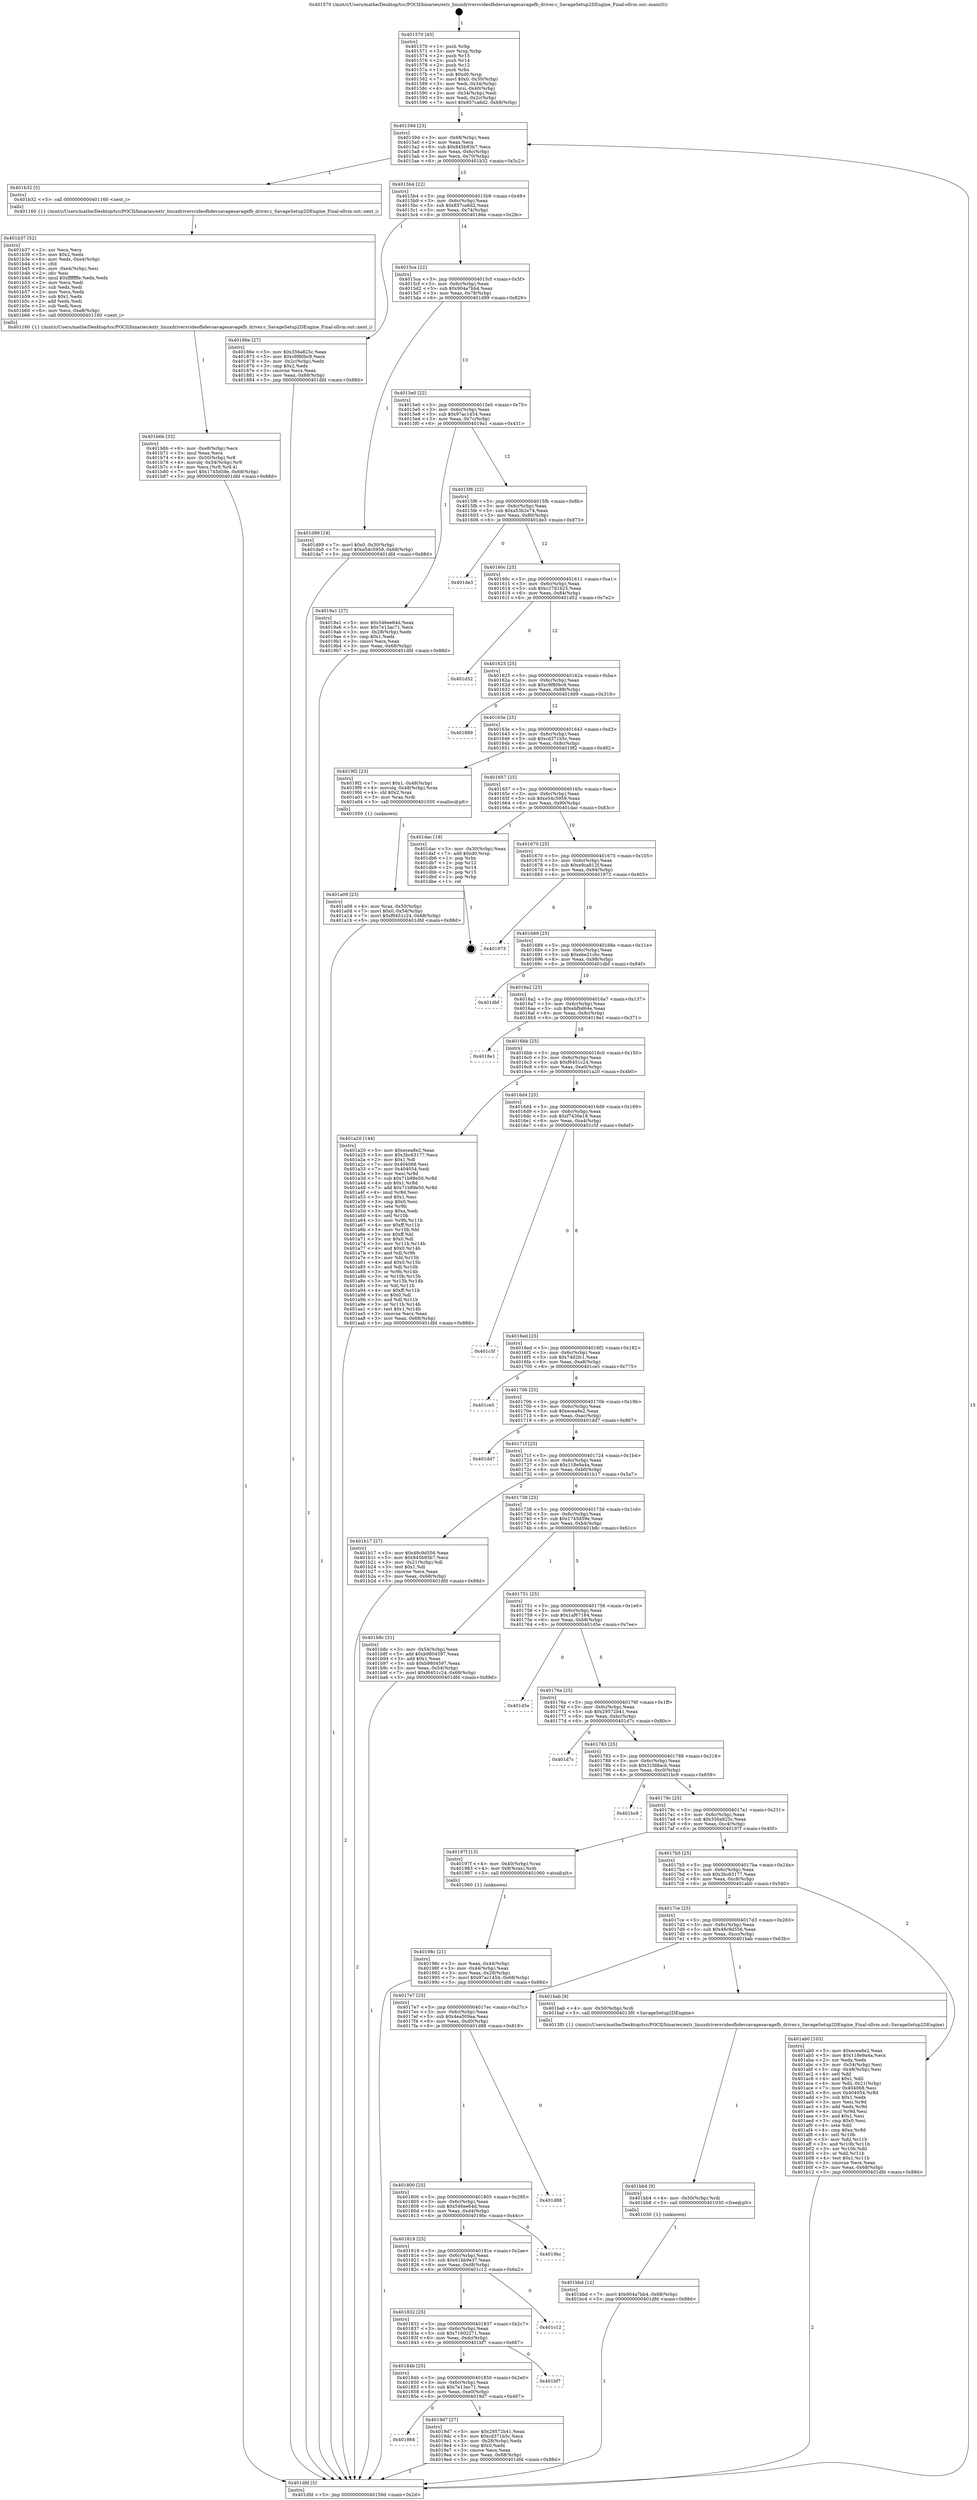digraph "0x401570" {
  label = "0x401570 (/mnt/c/Users/mathe/Desktop/tcc/POCII/binaries/extr_linuxdriversvideofbdevsavagesavagefb_driver.c_SavageSetup2DEngine_Final-ollvm.out::main(0))"
  labelloc = "t"
  node[shape=record]

  Entry [label="",width=0.3,height=0.3,shape=circle,fillcolor=black,style=filled]
  "0x40159d" [label="{
     0x40159d [23]\l
     | [instrs]\l
     &nbsp;&nbsp;0x40159d \<+3\>: mov -0x68(%rbp),%eax\l
     &nbsp;&nbsp;0x4015a0 \<+2\>: mov %eax,%ecx\l
     &nbsp;&nbsp;0x4015a2 \<+6\>: sub $0x845b93b7,%ecx\l
     &nbsp;&nbsp;0x4015a8 \<+3\>: mov %eax,-0x6c(%rbp)\l
     &nbsp;&nbsp;0x4015ab \<+3\>: mov %ecx,-0x70(%rbp)\l
     &nbsp;&nbsp;0x4015ae \<+6\>: je 0000000000401b32 \<main+0x5c2\>\l
  }"]
  "0x401b32" [label="{
     0x401b32 [5]\l
     | [instrs]\l
     &nbsp;&nbsp;0x401b32 \<+5\>: call 0000000000401160 \<next_i\>\l
     | [calls]\l
     &nbsp;&nbsp;0x401160 \{1\} (/mnt/c/Users/mathe/Desktop/tcc/POCII/binaries/extr_linuxdriversvideofbdevsavagesavagefb_driver.c_SavageSetup2DEngine_Final-ollvm.out::next_i)\l
  }"]
  "0x4015b4" [label="{
     0x4015b4 [22]\l
     | [instrs]\l
     &nbsp;&nbsp;0x4015b4 \<+5\>: jmp 00000000004015b9 \<main+0x49\>\l
     &nbsp;&nbsp;0x4015b9 \<+3\>: mov -0x6c(%rbp),%eax\l
     &nbsp;&nbsp;0x4015bc \<+5\>: sub $0x857ca6d2,%eax\l
     &nbsp;&nbsp;0x4015c1 \<+3\>: mov %eax,-0x74(%rbp)\l
     &nbsp;&nbsp;0x4015c4 \<+6\>: je 000000000040186e \<main+0x2fe\>\l
  }"]
  Exit [label="",width=0.3,height=0.3,shape=circle,fillcolor=black,style=filled,peripheries=2]
  "0x40186e" [label="{
     0x40186e [27]\l
     | [instrs]\l
     &nbsp;&nbsp;0x40186e \<+5\>: mov $0x356a825c,%eax\l
     &nbsp;&nbsp;0x401873 \<+5\>: mov $0xc9f80bc9,%ecx\l
     &nbsp;&nbsp;0x401878 \<+3\>: mov -0x2c(%rbp),%edx\l
     &nbsp;&nbsp;0x40187b \<+3\>: cmp $0x2,%edx\l
     &nbsp;&nbsp;0x40187e \<+3\>: cmovne %ecx,%eax\l
     &nbsp;&nbsp;0x401881 \<+3\>: mov %eax,-0x68(%rbp)\l
     &nbsp;&nbsp;0x401884 \<+5\>: jmp 0000000000401dfd \<main+0x88d\>\l
  }"]
  "0x4015ca" [label="{
     0x4015ca [22]\l
     | [instrs]\l
     &nbsp;&nbsp;0x4015ca \<+5\>: jmp 00000000004015cf \<main+0x5f\>\l
     &nbsp;&nbsp;0x4015cf \<+3\>: mov -0x6c(%rbp),%eax\l
     &nbsp;&nbsp;0x4015d2 \<+5\>: sub $0x904a7bb4,%eax\l
     &nbsp;&nbsp;0x4015d7 \<+3\>: mov %eax,-0x78(%rbp)\l
     &nbsp;&nbsp;0x4015da \<+6\>: je 0000000000401d99 \<main+0x829\>\l
  }"]
  "0x401dfd" [label="{
     0x401dfd [5]\l
     | [instrs]\l
     &nbsp;&nbsp;0x401dfd \<+5\>: jmp 000000000040159d \<main+0x2d\>\l
  }"]
  "0x401570" [label="{
     0x401570 [45]\l
     | [instrs]\l
     &nbsp;&nbsp;0x401570 \<+1\>: push %rbp\l
     &nbsp;&nbsp;0x401571 \<+3\>: mov %rsp,%rbp\l
     &nbsp;&nbsp;0x401574 \<+2\>: push %r15\l
     &nbsp;&nbsp;0x401576 \<+2\>: push %r14\l
     &nbsp;&nbsp;0x401578 \<+2\>: push %r12\l
     &nbsp;&nbsp;0x40157a \<+1\>: push %rbx\l
     &nbsp;&nbsp;0x40157b \<+7\>: sub $0xd0,%rsp\l
     &nbsp;&nbsp;0x401582 \<+7\>: movl $0x0,-0x30(%rbp)\l
     &nbsp;&nbsp;0x401589 \<+3\>: mov %edi,-0x34(%rbp)\l
     &nbsp;&nbsp;0x40158c \<+4\>: mov %rsi,-0x40(%rbp)\l
     &nbsp;&nbsp;0x401590 \<+3\>: mov -0x34(%rbp),%edi\l
     &nbsp;&nbsp;0x401593 \<+3\>: mov %edi,-0x2c(%rbp)\l
     &nbsp;&nbsp;0x401596 \<+7\>: movl $0x857ca6d2,-0x68(%rbp)\l
  }"]
  "0x401bbd" [label="{
     0x401bbd [12]\l
     | [instrs]\l
     &nbsp;&nbsp;0x401bbd \<+7\>: movl $0x904a7bb4,-0x68(%rbp)\l
     &nbsp;&nbsp;0x401bc4 \<+5\>: jmp 0000000000401dfd \<main+0x88d\>\l
  }"]
  "0x401d99" [label="{
     0x401d99 [19]\l
     | [instrs]\l
     &nbsp;&nbsp;0x401d99 \<+7\>: movl $0x0,-0x30(%rbp)\l
     &nbsp;&nbsp;0x401da0 \<+7\>: movl $0xe54c5959,-0x68(%rbp)\l
     &nbsp;&nbsp;0x401da7 \<+5\>: jmp 0000000000401dfd \<main+0x88d\>\l
  }"]
  "0x4015e0" [label="{
     0x4015e0 [22]\l
     | [instrs]\l
     &nbsp;&nbsp;0x4015e0 \<+5\>: jmp 00000000004015e5 \<main+0x75\>\l
     &nbsp;&nbsp;0x4015e5 \<+3\>: mov -0x6c(%rbp),%eax\l
     &nbsp;&nbsp;0x4015e8 \<+5\>: sub $0x97ac1454,%eax\l
     &nbsp;&nbsp;0x4015ed \<+3\>: mov %eax,-0x7c(%rbp)\l
     &nbsp;&nbsp;0x4015f0 \<+6\>: je 00000000004019a1 \<main+0x431\>\l
  }"]
  "0x401bb4" [label="{
     0x401bb4 [9]\l
     | [instrs]\l
     &nbsp;&nbsp;0x401bb4 \<+4\>: mov -0x50(%rbp),%rdi\l
     &nbsp;&nbsp;0x401bb8 \<+5\>: call 0000000000401030 \<free@plt\>\l
     | [calls]\l
     &nbsp;&nbsp;0x401030 \{1\} (unknown)\l
  }"]
  "0x4019a1" [label="{
     0x4019a1 [27]\l
     | [instrs]\l
     &nbsp;&nbsp;0x4019a1 \<+5\>: mov $0x546ee64d,%eax\l
     &nbsp;&nbsp;0x4019a6 \<+5\>: mov $0x7e13ac71,%ecx\l
     &nbsp;&nbsp;0x4019ab \<+3\>: mov -0x28(%rbp),%edx\l
     &nbsp;&nbsp;0x4019ae \<+3\>: cmp $0x1,%edx\l
     &nbsp;&nbsp;0x4019b1 \<+3\>: cmovl %ecx,%eax\l
     &nbsp;&nbsp;0x4019b4 \<+3\>: mov %eax,-0x68(%rbp)\l
     &nbsp;&nbsp;0x4019b7 \<+5\>: jmp 0000000000401dfd \<main+0x88d\>\l
  }"]
  "0x4015f6" [label="{
     0x4015f6 [22]\l
     | [instrs]\l
     &nbsp;&nbsp;0x4015f6 \<+5\>: jmp 00000000004015fb \<main+0x8b\>\l
     &nbsp;&nbsp;0x4015fb \<+3\>: mov -0x6c(%rbp),%eax\l
     &nbsp;&nbsp;0x4015fe \<+5\>: sub $0xa53b2e74,%eax\l
     &nbsp;&nbsp;0x401603 \<+3\>: mov %eax,-0x80(%rbp)\l
     &nbsp;&nbsp;0x401606 \<+6\>: je 0000000000401de3 \<main+0x873\>\l
  }"]
  "0x401b6b" [label="{
     0x401b6b [33]\l
     | [instrs]\l
     &nbsp;&nbsp;0x401b6b \<+6\>: mov -0xe8(%rbp),%ecx\l
     &nbsp;&nbsp;0x401b71 \<+3\>: imul %eax,%ecx\l
     &nbsp;&nbsp;0x401b74 \<+4\>: mov -0x50(%rbp),%r8\l
     &nbsp;&nbsp;0x401b78 \<+4\>: movslq -0x54(%rbp),%r9\l
     &nbsp;&nbsp;0x401b7c \<+4\>: mov %ecx,(%r8,%r9,4)\l
     &nbsp;&nbsp;0x401b80 \<+7\>: movl $0x1745d59e,-0x68(%rbp)\l
     &nbsp;&nbsp;0x401b87 \<+5\>: jmp 0000000000401dfd \<main+0x88d\>\l
  }"]
  "0x401de3" [label="{
     0x401de3\l
  }", style=dashed]
  "0x40160c" [label="{
     0x40160c [25]\l
     | [instrs]\l
     &nbsp;&nbsp;0x40160c \<+5\>: jmp 0000000000401611 \<main+0xa1\>\l
     &nbsp;&nbsp;0x401611 \<+3\>: mov -0x6c(%rbp),%eax\l
     &nbsp;&nbsp;0x401614 \<+5\>: sub $0xc27d1b25,%eax\l
     &nbsp;&nbsp;0x401619 \<+6\>: mov %eax,-0x84(%rbp)\l
     &nbsp;&nbsp;0x40161f \<+6\>: je 0000000000401d52 \<main+0x7e2\>\l
  }"]
  "0x401b37" [label="{
     0x401b37 [52]\l
     | [instrs]\l
     &nbsp;&nbsp;0x401b37 \<+2\>: xor %ecx,%ecx\l
     &nbsp;&nbsp;0x401b39 \<+5\>: mov $0x2,%edx\l
     &nbsp;&nbsp;0x401b3e \<+6\>: mov %edx,-0xe4(%rbp)\l
     &nbsp;&nbsp;0x401b44 \<+1\>: cltd\l
     &nbsp;&nbsp;0x401b45 \<+6\>: mov -0xe4(%rbp),%esi\l
     &nbsp;&nbsp;0x401b4b \<+2\>: idiv %esi\l
     &nbsp;&nbsp;0x401b4d \<+6\>: imul $0xfffffffe,%edx,%edx\l
     &nbsp;&nbsp;0x401b53 \<+2\>: mov %ecx,%edi\l
     &nbsp;&nbsp;0x401b55 \<+2\>: sub %edx,%edi\l
     &nbsp;&nbsp;0x401b57 \<+2\>: mov %ecx,%edx\l
     &nbsp;&nbsp;0x401b59 \<+3\>: sub $0x1,%edx\l
     &nbsp;&nbsp;0x401b5c \<+2\>: add %edx,%edi\l
     &nbsp;&nbsp;0x401b5e \<+2\>: sub %edi,%ecx\l
     &nbsp;&nbsp;0x401b60 \<+6\>: mov %ecx,-0xe8(%rbp)\l
     &nbsp;&nbsp;0x401b66 \<+5\>: call 0000000000401160 \<next_i\>\l
     | [calls]\l
     &nbsp;&nbsp;0x401160 \{1\} (/mnt/c/Users/mathe/Desktop/tcc/POCII/binaries/extr_linuxdriversvideofbdevsavagesavagefb_driver.c_SavageSetup2DEngine_Final-ollvm.out::next_i)\l
  }"]
  "0x401d52" [label="{
     0x401d52\l
  }", style=dashed]
  "0x401625" [label="{
     0x401625 [25]\l
     | [instrs]\l
     &nbsp;&nbsp;0x401625 \<+5\>: jmp 000000000040162a \<main+0xba\>\l
     &nbsp;&nbsp;0x40162a \<+3\>: mov -0x6c(%rbp),%eax\l
     &nbsp;&nbsp;0x40162d \<+5\>: sub $0xc9f80bc9,%eax\l
     &nbsp;&nbsp;0x401632 \<+6\>: mov %eax,-0x88(%rbp)\l
     &nbsp;&nbsp;0x401638 \<+6\>: je 0000000000401889 \<main+0x319\>\l
  }"]
  "0x401a09" [label="{
     0x401a09 [23]\l
     | [instrs]\l
     &nbsp;&nbsp;0x401a09 \<+4\>: mov %rax,-0x50(%rbp)\l
     &nbsp;&nbsp;0x401a0d \<+7\>: movl $0x0,-0x54(%rbp)\l
     &nbsp;&nbsp;0x401a14 \<+7\>: movl $0xf6451c24,-0x68(%rbp)\l
     &nbsp;&nbsp;0x401a1b \<+5\>: jmp 0000000000401dfd \<main+0x88d\>\l
  }"]
  "0x401889" [label="{
     0x401889\l
  }", style=dashed]
  "0x40163e" [label="{
     0x40163e [25]\l
     | [instrs]\l
     &nbsp;&nbsp;0x40163e \<+5\>: jmp 0000000000401643 \<main+0xd3\>\l
     &nbsp;&nbsp;0x401643 \<+3\>: mov -0x6c(%rbp),%eax\l
     &nbsp;&nbsp;0x401646 \<+5\>: sub $0xcd371b5c,%eax\l
     &nbsp;&nbsp;0x40164b \<+6\>: mov %eax,-0x8c(%rbp)\l
     &nbsp;&nbsp;0x401651 \<+6\>: je 00000000004019f2 \<main+0x482\>\l
  }"]
  "0x401864" [label="{
     0x401864\l
  }", style=dashed]
  "0x4019f2" [label="{
     0x4019f2 [23]\l
     | [instrs]\l
     &nbsp;&nbsp;0x4019f2 \<+7\>: movl $0x1,-0x48(%rbp)\l
     &nbsp;&nbsp;0x4019f9 \<+4\>: movslq -0x48(%rbp),%rax\l
     &nbsp;&nbsp;0x4019fd \<+4\>: shl $0x2,%rax\l
     &nbsp;&nbsp;0x401a01 \<+3\>: mov %rax,%rdi\l
     &nbsp;&nbsp;0x401a04 \<+5\>: call 0000000000401050 \<malloc@plt\>\l
     | [calls]\l
     &nbsp;&nbsp;0x401050 \{1\} (unknown)\l
  }"]
  "0x401657" [label="{
     0x401657 [25]\l
     | [instrs]\l
     &nbsp;&nbsp;0x401657 \<+5\>: jmp 000000000040165c \<main+0xec\>\l
     &nbsp;&nbsp;0x40165c \<+3\>: mov -0x6c(%rbp),%eax\l
     &nbsp;&nbsp;0x40165f \<+5\>: sub $0xe54c5959,%eax\l
     &nbsp;&nbsp;0x401664 \<+6\>: mov %eax,-0x90(%rbp)\l
     &nbsp;&nbsp;0x40166a \<+6\>: je 0000000000401dac \<main+0x83c\>\l
  }"]
  "0x4019d7" [label="{
     0x4019d7 [27]\l
     | [instrs]\l
     &nbsp;&nbsp;0x4019d7 \<+5\>: mov $0x29572b41,%eax\l
     &nbsp;&nbsp;0x4019dc \<+5\>: mov $0xcd371b5c,%ecx\l
     &nbsp;&nbsp;0x4019e1 \<+3\>: mov -0x28(%rbp),%edx\l
     &nbsp;&nbsp;0x4019e4 \<+3\>: cmp $0x0,%edx\l
     &nbsp;&nbsp;0x4019e7 \<+3\>: cmove %ecx,%eax\l
     &nbsp;&nbsp;0x4019ea \<+3\>: mov %eax,-0x68(%rbp)\l
     &nbsp;&nbsp;0x4019ed \<+5\>: jmp 0000000000401dfd \<main+0x88d\>\l
  }"]
  "0x401dac" [label="{
     0x401dac [19]\l
     | [instrs]\l
     &nbsp;&nbsp;0x401dac \<+3\>: mov -0x30(%rbp),%eax\l
     &nbsp;&nbsp;0x401daf \<+7\>: add $0xd0,%rsp\l
     &nbsp;&nbsp;0x401db6 \<+1\>: pop %rbx\l
     &nbsp;&nbsp;0x401db7 \<+2\>: pop %r12\l
     &nbsp;&nbsp;0x401db9 \<+2\>: pop %r14\l
     &nbsp;&nbsp;0x401dbb \<+2\>: pop %r15\l
     &nbsp;&nbsp;0x401dbd \<+1\>: pop %rbp\l
     &nbsp;&nbsp;0x401dbe \<+1\>: ret\l
  }"]
  "0x401670" [label="{
     0x401670 [25]\l
     | [instrs]\l
     &nbsp;&nbsp;0x401670 \<+5\>: jmp 0000000000401675 \<main+0x105\>\l
     &nbsp;&nbsp;0x401675 \<+3\>: mov -0x6c(%rbp),%eax\l
     &nbsp;&nbsp;0x401678 \<+5\>: sub $0xe9ca812f,%eax\l
     &nbsp;&nbsp;0x40167d \<+6\>: mov %eax,-0x94(%rbp)\l
     &nbsp;&nbsp;0x401683 \<+6\>: je 0000000000401973 \<main+0x403\>\l
  }"]
  "0x40184b" [label="{
     0x40184b [25]\l
     | [instrs]\l
     &nbsp;&nbsp;0x40184b \<+5\>: jmp 0000000000401850 \<main+0x2e0\>\l
     &nbsp;&nbsp;0x401850 \<+3\>: mov -0x6c(%rbp),%eax\l
     &nbsp;&nbsp;0x401853 \<+5\>: sub $0x7e13ac71,%eax\l
     &nbsp;&nbsp;0x401858 \<+6\>: mov %eax,-0xe0(%rbp)\l
     &nbsp;&nbsp;0x40185e \<+6\>: je 00000000004019d7 \<main+0x467\>\l
  }"]
  "0x401973" [label="{
     0x401973\l
  }", style=dashed]
  "0x401689" [label="{
     0x401689 [25]\l
     | [instrs]\l
     &nbsp;&nbsp;0x401689 \<+5\>: jmp 000000000040168e \<main+0x11e\>\l
     &nbsp;&nbsp;0x40168e \<+3\>: mov -0x6c(%rbp),%eax\l
     &nbsp;&nbsp;0x401691 \<+5\>: sub $0xebe21cbc,%eax\l
     &nbsp;&nbsp;0x401696 \<+6\>: mov %eax,-0x98(%rbp)\l
     &nbsp;&nbsp;0x40169c \<+6\>: je 0000000000401dbf \<main+0x84f\>\l
  }"]
  "0x401bf7" [label="{
     0x401bf7\l
  }", style=dashed]
  "0x401dbf" [label="{
     0x401dbf\l
  }", style=dashed]
  "0x4016a2" [label="{
     0x4016a2 [25]\l
     | [instrs]\l
     &nbsp;&nbsp;0x4016a2 \<+5\>: jmp 00000000004016a7 \<main+0x137\>\l
     &nbsp;&nbsp;0x4016a7 \<+3\>: mov -0x6c(%rbp),%eax\l
     &nbsp;&nbsp;0x4016aa \<+5\>: sub $0xebfbd64e,%eax\l
     &nbsp;&nbsp;0x4016af \<+6\>: mov %eax,-0x9c(%rbp)\l
     &nbsp;&nbsp;0x4016b5 \<+6\>: je 00000000004018e1 \<main+0x371\>\l
  }"]
  "0x401832" [label="{
     0x401832 [25]\l
     | [instrs]\l
     &nbsp;&nbsp;0x401832 \<+5\>: jmp 0000000000401837 \<main+0x2c7\>\l
     &nbsp;&nbsp;0x401837 \<+3\>: mov -0x6c(%rbp),%eax\l
     &nbsp;&nbsp;0x40183a \<+5\>: sub $0x71602271,%eax\l
     &nbsp;&nbsp;0x40183f \<+6\>: mov %eax,-0xdc(%rbp)\l
     &nbsp;&nbsp;0x401845 \<+6\>: je 0000000000401bf7 \<main+0x687\>\l
  }"]
  "0x4018e1" [label="{
     0x4018e1\l
  }", style=dashed]
  "0x4016bb" [label="{
     0x4016bb [25]\l
     | [instrs]\l
     &nbsp;&nbsp;0x4016bb \<+5\>: jmp 00000000004016c0 \<main+0x150\>\l
     &nbsp;&nbsp;0x4016c0 \<+3\>: mov -0x6c(%rbp),%eax\l
     &nbsp;&nbsp;0x4016c3 \<+5\>: sub $0xf6451c24,%eax\l
     &nbsp;&nbsp;0x4016c8 \<+6\>: mov %eax,-0xa0(%rbp)\l
     &nbsp;&nbsp;0x4016ce \<+6\>: je 0000000000401a20 \<main+0x4b0\>\l
  }"]
  "0x401c12" [label="{
     0x401c12\l
  }", style=dashed]
  "0x401a20" [label="{
     0x401a20 [144]\l
     | [instrs]\l
     &nbsp;&nbsp;0x401a20 \<+5\>: mov $0xecea8e2,%eax\l
     &nbsp;&nbsp;0x401a25 \<+5\>: mov $0x3bc63177,%ecx\l
     &nbsp;&nbsp;0x401a2a \<+2\>: mov $0x1,%dl\l
     &nbsp;&nbsp;0x401a2c \<+7\>: mov 0x404068,%esi\l
     &nbsp;&nbsp;0x401a33 \<+7\>: mov 0x404054,%edi\l
     &nbsp;&nbsp;0x401a3a \<+3\>: mov %esi,%r8d\l
     &nbsp;&nbsp;0x401a3d \<+7\>: sub $0x71b89e50,%r8d\l
     &nbsp;&nbsp;0x401a44 \<+4\>: sub $0x1,%r8d\l
     &nbsp;&nbsp;0x401a48 \<+7\>: add $0x71b89e50,%r8d\l
     &nbsp;&nbsp;0x401a4f \<+4\>: imul %r8d,%esi\l
     &nbsp;&nbsp;0x401a53 \<+3\>: and $0x1,%esi\l
     &nbsp;&nbsp;0x401a56 \<+3\>: cmp $0x0,%esi\l
     &nbsp;&nbsp;0x401a59 \<+4\>: sete %r9b\l
     &nbsp;&nbsp;0x401a5d \<+3\>: cmp $0xa,%edi\l
     &nbsp;&nbsp;0x401a60 \<+4\>: setl %r10b\l
     &nbsp;&nbsp;0x401a64 \<+3\>: mov %r9b,%r11b\l
     &nbsp;&nbsp;0x401a67 \<+4\>: xor $0xff,%r11b\l
     &nbsp;&nbsp;0x401a6b \<+3\>: mov %r10b,%bl\l
     &nbsp;&nbsp;0x401a6e \<+3\>: xor $0xff,%bl\l
     &nbsp;&nbsp;0x401a71 \<+3\>: xor $0x0,%dl\l
     &nbsp;&nbsp;0x401a74 \<+3\>: mov %r11b,%r14b\l
     &nbsp;&nbsp;0x401a77 \<+4\>: and $0x0,%r14b\l
     &nbsp;&nbsp;0x401a7b \<+3\>: and %dl,%r9b\l
     &nbsp;&nbsp;0x401a7e \<+3\>: mov %bl,%r15b\l
     &nbsp;&nbsp;0x401a81 \<+4\>: and $0x0,%r15b\l
     &nbsp;&nbsp;0x401a85 \<+3\>: and %dl,%r10b\l
     &nbsp;&nbsp;0x401a88 \<+3\>: or %r9b,%r14b\l
     &nbsp;&nbsp;0x401a8b \<+3\>: or %r10b,%r15b\l
     &nbsp;&nbsp;0x401a8e \<+3\>: xor %r15b,%r14b\l
     &nbsp;&nbsp;0x401a91 \<+3\>: or %bl,%r11b\l
     &nbsp;&nbsp;0x401a94 \<+4\>: xor $0xff,%r11b\l
     &nbsp;&nbsp;0x401a98 \<+3\>: or $0x0,%dl\l
     &nbsp;&nbsp;0x401a9b \<+3\>: and %dl,%r11b\l
     &nbsp;&nbsp;0x401a9e \<+3\>: or %r11b,%r14b\l
     &nbsp;&nbsp;0x401aa1 \<+4\>: test $0x1,%r14b\l
     &nbsp;&nbsp;0x401aa5 \<+3\>: cmovne %ecx,%eax\l
     &nbsp;&nbsp;0x401aa8 \<+3\>: mov %eax,-0x68(%rbp)\l
     &nbsp;&nbsp;0x401aab \<+5\>: jmp 0000000000401dfd \<main+0x88d\>\l
  }"]
  "0x4016d4" [label="{
     0x4016d4 [25]\l
     | [instrs]\l
     &nbsp;&nbsp;0x4016d4 \<+5\>: jmp 00000000004016d9 \<main+0x169\>\l
     &nbsp;&nbsp;0x4016d9 \<+3\>: mov -0x6c(%rbp),%eax\l
     &nbsp;&nbsp;0x4016dc \<+5\>: sub $0xf7430e18,%eax\l
     &nbsp;&nbsp;0x4016e1 \<+6\>: mov %eax,-0xa4(%rbp)\l
     &nbsp;&nbsp;0x4016e7 \<+6\>: je 0000000000401c5f \<main+0x6ef\>\l
  }"]
  "0x401819" [label="{
     0x401819 [25]\l
     | [instrs]\l
     &nbsp;&nbsp;0x401819 \<+5\>: jmp 000000000040181e \<main+0x2ae\>\l
     &nbsp;&nbsp;0x40181e \<+3\>: mov -0x6c(%rbp),%eax\l
     &nbsp;&nbsp;0x401821 \<+5\>: sub $0x61bb9e37,%eax\l
     &nbsp;&nbsp;0x401826 \<+6\>: mov %eax,-0xd8(%rbp)\l
     &nbsp;&nbsp;0x40182c \<+6\>: je 0000000000401c12 \<main+0x6a2\>\l
  }"]
  "0x401c5f" [label="{
     0x401c5f\l
  }", style=dashed]
  "0x4016ed" [label="{
     0x4016ed [25]\l
     | [instrs]\l
     &nbsp;&nbsp;0x4016ed \<+5\>: jmp 00000000004016f2 \<main+0x182\>\l
     &nbsp;&nbsp;0x4016f2 \<+3\>: mov -0x6c(%rbp),%eax\l
     &nbsp;&nbsp;0x4016f5 \<+5\>: sub $0x74d2fc1,%eax\l
     &nbsp;&nbsp;0x4016fa \<+6\>: mov %eax,-0xa8(%rbp)\l
     &nbsp;&nbsp;0x401700 \<+6\>: je 0000000000401ce5 \<main+0x775\>\l
  }"]
  "0x4019bc" [label="{
     0x4019bc\l
  }", style=dashed]
  "0x401ce5" [label="{
     0x401ce5\l
  }", style=dashed]
  "0x401706" [label="{
     0x401706 [25]\l
     | [instrs]\l
     &nbsp;&nbsp;0x401706 \<+5\>: jmp 000000000040170b \<main+0x19b\>\l
     &nbsp;&nbsp;0x40170b \<+3\>: mov -0x6c(%rbp),%eax\l
     &nbsp;&nbsp;0x40170e \<+5\>: sub $0xecea8e2,%eax\l
     &nbsp;&nbsp;0x401713 \<+6\>: mov %eax,-0xac(%rbp)\l
     &nbsp;&nbsp;0x401719 \<+6\>: je 0000000000401dd7 \<main+0x867\>\l
  }"]
  "0x401800" [label="{
     0x401800 [25]\l
     | [instrs]\l
     &nbsp;&nbsp;0x401800 \<+5\>: jmp 0000000000401805 \<main+0x295\>\l
     &nbsp;&nbsp;0x401805 \<+3\>: mov -0x6c(%rbp),%eax\l
     &nbsp;&nbsp;0x401808 \<+5\>: sub $0x546ee64d,%eax\l
     &nbsp;&nbsp;0x40180d \<+6\>: mov %eax,-0xd4(%rbp)\l
     &nbsp;&nbsp;0x401813 \<+6\>: je 00000000004019bc \<main+0x44c\>\l
  }"]
  "0x401dd7" [label="{
     0x401dd7\l
  }", style=dashed]
  "0x40171f" [label="{
     0x40171f [25]\l
     | [instrs]\l
     &nbsp;&nbsp;0x40171f \<+5\>: jmp 0000000000401724 \<main+0x1b4\>\l
     &nbsp;&nbsp;0x401724 \<+3\>: mov -0x6c(%rbp),%eax\l
     &nbsp;&nbsp;0x401727 \<+5\>: sub $0x118e9a4a,%eax\l
     &nbsp;&nbsp;0x40172c \<+6\>: mov %eax,-0xb0(%rbp)\l
     &nbsp;&nbsp;0x401732 \<+6\>: je 0000000000401b17 \<main+0x5a7\>\l
  }"]
  "0x401d88" [label="{
     0x401d88\l
  }", style=dashed]
  "0x401b17" [label="{
     0x401b17 [27]\l
     | [instrs]\l
     &nbsp;&nbsp;0x401b17 \<+5\>: mov $0x48c9d556,%eax\l
     &nbsp;&nbsp;0x401b1c \<+5\>: mov $0x845b93b7,%ecx\l
     &nbsp;&nbsp;0x401b21 \<+3\>: mov -0x21(%rbp),%dl\l
     &nbsp;&nbsp;0x401b24 \<+3\>: test $0x1,%dl\l
     &nbsp;&nbsp;0x401b27 \<+3\>: cmovne %ecx,%eax\l
     &nbsp;&nbsp;0x401b2a \<+3\>: mov %eax,-0x68(%rbp)\l
     &nbsp;&nbsp;0x401b2d \<+5\>: jmp 0000000000401dfd \<main+0x88d\>\l
  }"]
  "0x401738" [label="{
     0x401738 [25]\l
     | [instrs]\l
     &nbsp;&nbsp;0x401738 \<+5\>: jmp 000000000040173d \<main+0x1cd\>\l
     &nbsp;&nbsp;0x40173d \<+3\>: mov -0x6c(%rbp),%eax\l
     &nbsp;&nbsp;0x401740 \<+5\>: sub $0x1745d59e,%eax\l
     &nbsp;&nbsp;0x401745 \<+6\>: mov %eax,-0xb4(%rbp)\l
     &nbsp;&nbsp;0x40174b \<+6\>: je 0000000000401b8c \<main+0x61c\>\l
  }"]
  "0x4017e7" [label="{
     0x4017e7 [25]\l
     | [instrs]\l
     &nbsp;&nbsp;0x4017e7 \<+5\>: jmp 00000000004017ec \<main+0x27c\>\l
     &nbsp;&nbsp;0x4017ec \<+3\>: mov -0x6c(%rbp),%eax\l
     &nbsp;&nbsp;0x4017ef \<+5\>: sub $0x4ea509aa,%eax\l
     &nbsp;&nbsp;0x4017f4 \<+6\>: mov %eax,-0xd0(%rbp)\l
     &nbsp;&nbsp;0x4017fa \<+6\>: je 0000000000401d88 \<main+0x818\>\l
  }"]
  "0x401b8c" [label="{
     0x401b8c [31]\l
     | [instrs]\l
     &nbsp;&nbsp;0x401b8c \<+3\>: mov -0x54(%rbp),%eax\l
     &nbsp;&nbsp;0x401b8f \<+5\>: add $0xb9804597,%eax\l
     &nbsp;&nbsp;0x401b94 \<+3\>: add $0x1,%eax\l
     &nbsp;&nbsp;0x401b97 \<+5\>: sub $0xb9804597,%eax\l
     &nbsp;&nbsp;0x401b9c \<+3\>: mov %eax,-0x54(%rbp)\l
     &nbsp;&nbsp;0x401b9f \<+7\>: movl $0xf6451c24,-0x68(%rbp)\l
     &nbsp;&nbsp;0x401ba6 \<+5\>: jmp 0000000000401dfd \<main+0x88d\>\l
  }"]
  "0x401751" [label="{
     0x401751 [25]\l
     | [instrs]\l
     &nbsp;&nbsp;0x401751 \<+5\>: jmp 0000000000401756 \<main+0x1e6\>\l
     &nbsp;&nbsp;0x401756 \<+3\>: mov -0x6c(%rbp),%eax\l
     &nbsp;&nbsp;0x401759 \<+5\>: sub $0x1af67164,%eax\l
     &nbsp;&nbsp;0x40175e \<+6\>: mov %eax,-0xb8(%rbp)\l
     &nbsp;&nbsp;0x401764 \<+6\>: je 0000000000401d5e \<main+0x7ee\>\l
  }"]
  "0x401bab" [label="{
     0x401bab [9]\l
     | [instrs]\l
     &nbsp;&nbsp;0x401bab \<+4\>: mov -0x50(%rbp),%rdi\l
     &nbsp;&nbsp;0x401baf \<+5\>: call 00000000004013f0 \<SavageSetup2DEngine\>\l
     | [calls]\l
     &nbsp;&nbsp;0x4013f0 \{1\} (/mnt/c/Users/mathe/Desktop/tcc/POCII/binaries/extr_linuxdriversvideofbdevsavagesavagefb_driver.c_SavageSetup2DEngine_Final-ollvm.out::SavageSetup2DEngine)\l
  }"]
  "0x401d5e" [label="{
     0x401d5e\l
  }", style=dashed]
  "0x40176a" [label="{
     0x40176a [25]\l
     | [instrs]\l
     &nbsp;&nbsp;0x40176a \<+5\>: jmp 000000000040176f \<main+0x1ff\>\l
     &nbsp;&nbsp;0x40176f \<+3\>: mov -0x6c(%rbp),%eax\l
     &nbsp;&nbsp;0x401772 \<+5\>: sub $0x29572b41,%eax\l
     &nbsp;&nbsp;0x401777 \<+6\>: mov %eax,-0xbc(%rbp)\l
     &nbsp;&nbsp;0x40177d \<+6\>: je 0000000000401d7c \<main+0x80c\>\l
  }"]
  "0x4017ce" [label="{
     0x4017ce [25]\l
     | [instrs]\l
     &nbsp;&nbsp;0x4017ce \<+5\>: jmp 00000000004017d3 \<main+0x263\>\l
     &nbsp;&nbsp;0x4017d3 \<+3\>: mov -0x6c(%rbp),%eax\l
     &nbsp;&nbsp;0x4017d6 \<+5\>: sub $0x48c9d556,%eax\l
     &nbsp;&nbsp;0x4017db \<+6\>: mov %eax,-0xcc(%rbp)\l
     &nbsp;&nbsp;0x4017e1 \<+6\>: je 0000000000401bab \<main+0x63b\>\l
  }"]
  "0x401d7c" [label="{
     0x401d7c\l
  }", style=dashed]
  "0x401783" [label="{
     0x401783 [25]\l
     | [instrs]\l
     &nbsp;&nbsp;0x401783 \<+5\>: jmp 0000000000401788 \<main+0x218\>\l
     &nbsp;&nbsp;0x401788 \<+3\>: mov -0x6c(%rbp),%eax\l
     &nbsp;&nbsp;0x40178b \<+5\>: sub $0x31fd8acb,%eax\l
     &nbsp;&nbsp;0x401790 \<+6\>: mov %eax,-0xc0(%rbp)\l
     &nbsp;&nbsp;0x401796 \<+6\>: je 0000000000401bc9 \<main+0x659\>\l
  }"]
  "0x401ab0" [label="{
     0x401ab0 [103]\l
     | [instrs]\l
     &nbsp;&nbsp;0x401ab0 \<+5\>: mov $0xecea8e2,%eax\l
     &nbsp;&nbsp;0x401ab5 \<+5\>: mov $0x118e9a4a,%ecx\l
     &nbsp;&nbsp;0x401aba \<+2\>: xor %edx,%edx\l
     &nbsp;&nbsp;0x401abc \<+3\>: mov -0x54(%rbp),%esi\l
     &nbsp;&nbsp;0x401abf \<+3\>: cmp -0x48(%rbp),%esi\l
     &nbsp;&nbsp;0x401ac2 \<+4\>: setl %dil\l
     &nbsp;&nbsp;0x401ac6 \<+4\>: and $0x1,%dil\l
     &nbsp;&nbsp;0x401aca \<+4\>: mov %dil,-0x21(%rbp)\l
     &nbsp;&nbsp;0x401ace \<+7\>: mov 0x404068,%esi\l
     &nbsp;&nbsp;0x401ad5 \<+8\>: mov 0x404054,%r8d\l
     &nbsp;&nbsp;0x401add \<+3\>: sub $0x1,%edx\l
     &nbsp;&nbsp;0x401ae0 \<+3\>: mov %esi,%r9d\l
     &nbsp;&nbsp;0x401ae3 \<+3\>: add %edx,%r9d\l
     &nbsp;&nbsp;0x401ae6 \<+4\>: imul %r9d,%esi\l
     &nbsp;&nbsp;0x401aea \<+3\>: and $0x1,%esi\l
     &nbsp;&nbsp;0x401aed \<+3\>: cmp $0x0,%esi\l
     &nbsp;&nbsp;0x401af0 \<+4\>: sete %dil\l
     &nbsp;&nbsp;0x401af4 \<+4\>: cmp $0xa,%r8d\l
     &nbsp;&nbsp;0x401af8 \<+4\>: setl %r10b\l
     &nbsp;&nbsp;0x401afc \<+3\>: mov %dil,%r11b\l
     &nbsp;&nbsp;0x401aff \<+3\>: and %r10b,%r11b\l
     &nbsp;&nbsp;0x401b02 \<+3\>: xor %r10b,%dil\l
     &nbsp;&nbsp;0x401b05 \<+3\>: or %dil,%r11b\l
     &nbsp;&nbsp;0x401b08 \<+4\>: test $0x1,%r11b\l
     &nbsp;&nbsp;0x401b0c \<+3\>: cmovne %ecx,%eax\l
     &nbsp;&nbsp;0x401b0f \<+3\>: mov %eax,-0x68(%rbp)\l
     &nbsp;&nbsp;0x401b12 \<+5\>: jmp 0000000000401dfd \<main+0x88d\>\l
  }"]
  "0x401bc9" [label="{
     0x401bc9\l
  }", style=dashed]
  "0x40179c" [label="{
     0x40179c [25]\l
     | [instrs]\l
     &nbsp;&nbsp;0x40179c \<+5\>: jmp 00000000004017a1 \<main+0x231\>\l
     &nbsp;&nbsp;0x4017a1 \<+3\>: mov -0x6c(%rbp),%eax\l
     &nbsp;&nbsp;0x4017a4 \<+5\>: sub $0x356a825c,%eax\l
     &nbsp;&nbsp;0x4017a9 \<+6\>: mov %eax,-0xc4(%rbp)\l
     &nbsp;&nbsp;0x4017af \<+6\>: je 000000000040197f \<main+0x40f\>\l
  }"]
  "0x40198c" [label="{
     0x40198c [21]\l
     | [instrs]\l
     &nbsp;&nbsp;0x40198c \<+3\>: mov %eax,-0x44(%rbp)\l
     &nbsp;&nbsp;0x40198f \<+3\>: mov -0x44(%rbp),%eax\l
     &nbsp;&nbsp;0x401992 \<+3\>: mov %eax,-0x28(%rbp)\l
     &nbsp;&nbsp;0x401995 \<+7\>: movl $0x97ac1454,-0x68(%rbp)\l
     &nbsp;&nbsp;0x40199c \<+5\>: jmp 0000000000401dfd \<main+0x88d\>\l
  }"]
  "0x40197f" [label="{
     0x40197f [13]\l
     | [instrs]\l
     &nbsp;&nbsp;0x40197f \<+4\>: mov -0x40(%rbp),%rax\l
     &nbsp;&nbsp;0x401983 \<+4\>: mov 0x8(%rax),%rdi\l
     &nbsp;&nbsp;0x401987 \<+5\>: call 0000000000401060 \<atoi@plt\>\l
     | [calls]\l
     &nbsp;&nbsp;0x401060 \{1\} (unknown)\l
  }"]
  "0x4017b5" [label="{
     0x4017b5 [25]\l
     | [instrs]\l
     &nbsp;&nbsp;0x4017b5 \<+5\>: jmp 00000000004017ba \<main+0x24a\>\l
     &nbsp;&nbsp;0x4017ba \<+3\>: mov -0x6c(%rbp),%eax\l
     &nbsp;&nbsp;0x4017bd \<+5\>: sub $0x3bc63177,%eax\l
     &nbsp;&nbsp;0x4017c2 \<+6\>: mov %eax,-0xc8(%rbp)\l
     &nbsp;&nbsp;0x4017c8 \<+6\>: je 0000000000401ab0 \<main+0x540\>\l
  }"]
  Entry -> "0x401570" [label=" 1"]
  "0x40159d" -> "0x401b32" [label=" 1"]
  "0x40159d" -> "0x4015b4" [label=" 15"]
  "0x401dac" -> Exit [label=" 1"]
  "0x4015b4" -> "0x40186e" [label=" 1"]
  "0x4015b4" -> "0x4015ca" [label=" 14"]
  "0x40186e" -> "0x401dfd" [label=" 1"]
  "0x401570" -> "0x40159d" [label=" 1"]
  "0x401dfd" -> "0x40159d" [label=" 15"]
  "0x401d99" -> "0x401dfd" [label=" 1"]
  "0x4015ca" -> "0x401d99" [label=" 1"]
  "0x4015ca" -> "0x4015e0" [label=" 13"]
  "0x401bbd" -> "0x401dfd" [label=" 1"]
  "0x4015e0" -> "0x4019a1" [label=" 1"]
  "0x4015e0" -> "0x4015f6" [label=" 12"]
  "0x401bb4" -> "0x401bbd" [label=" 1"]
  "0x4015f6" -> "0x401de3" [label=" 0"]
  "0x4015f6" -> "0x40160c" [label=" 12"]
  "0x401bab" -> "0x401bb4" [label=" 1"]
  "0x40160c" -> "0x401d52" [label=" 0"]
  "0x40160c" -> "0x401625" [label=" 12"]
  "0x401b8c" -> "0x401dfd" [label=" 1"]
  "0x401625" -> "0x401889" [label=" 0"]
  "0x401625" -> "0x40163e" [label=" 12"]
  "0x401b6b" -> "0x401dfd" [label=" 1"]
  "0x40163e" -> "0x4019f2" [label=" 1"]
  "0x40163e" -> "0x401657" [label=" 11"]
  "0x401b37" -> "0x401b6b" [label=" 1"]
  "0x401657" -> "0x401dac" [label=" 1"]
  "0x401657" -> "0x401670" [label=" 10"]
  "0x401b32" -> "0x401b37" [label=" 1"]
  "0x401670" -> "0x401973" [label=" 0"]
  "0x401670" -> "0x401689" [label=" 10"]
  "0x401ab0" -> "0x401dfd" [label=" 2"]
  "0x401689" -> "0x401dbf" [label=" 0"]
  "0x401689" -> "0x4016a2" [label=" 10"]
  "0x401a20" -> "0x401dfd" [label=" 2"]
  "0x4016a2" -> "0x4018e1" [label=" 0"]
  "0x4016a2" -> "0x4016bb" [label=" 10"]
  "0x4019f2" -> "0x401a09" [label=" 1"]
  "0x4016bb" -> "0x401a20" [label=" 2"]
  "0x4016bb" -> "0x4016d4" [label=" 8"]
  "0x4019d7" -> "0x401dfd" [label=" 1"]
  "0x4016d4" -> "0x401c5f" [label=" 0"]
  "0x4016d4" -> "0x4016ed" [label=" 8"]
  "0x40184b" -> "0x4019d7" [label=" 1"]
  "0x4016ed" -> "0x401ce5" [label=" 0"]
  "0x4016ed" -> "0x401706" [label=" 8"]
  "0x401b17" -> "0x401dfd" [label=" 2"]
  "0x401706" -> "0x401dd7" [label=" 0"]
  "0x401706" -> "0x40171f" [label=" 8"]
  "0x401832" -> "0x401bf7" [label=" 0"]
  "0x40171f" -> "0x401b17" [label=" 2"]
  "0x40171f" -> "0x401738" [label=" 6"]
  "0x401a09" -> "0x401dfd" [label=" 1"]
  "0x401738" -> "0x401b8c" [label=" 1"]
  "0x401738" -> "0x401751" [label=" 5"]
  "0x401819" -> "0x401c12" [label=" 0"]
  "0x401751" -> "0x401d5e" [label=" 0"]
  "0x401751" -> "0x40176a" [label=" 5"]
  "0x40184b" -> "0x401864" [label=" 0"]
  "0x40176a" -> "0x401d7c" [label=" 0"]
  "0x40176a" -> "0x401783" [label=" 5"]
  "0x401800" -> "0x4019bc" [label=" 0"]
  "0x401783" -> "0x401bc9" [label=" 0"]
  "0x401783" -> "0x40179c" [label=" 5"]
  "0x401832" -> "0x40184b" [label=" 1"]
  "0x40179c" -> "0x40197f" [label=" 1"]
  "0x40179c" -> "0x4017b5" [label=" 4"]
  "0x40197f" -> "0x40198c" [label=" 1"]
  "0x40198c" -> "0x401dfd" [label=" 1"]
  "0x4019a1" -> "0x401dfd" [label=" 1"]
  "0x4017e7" -> "0x401800" [label=" 1"]
  "0x4017b5" -> "0x401ab0" [label=" 2"]
  "0x4017b5" -> "0x4017ce" [label=" 2"]
  "0x401800" -> "0x401819" [label=" 1"]
  "0x4017ce" -> "0x401bab" [label=" 1"]
  "0x4017ce" -> "0x4017e7" [label=" 1"]
  "0x401819" -> "0x401832" [label=" 1"]
  "0x4017e7" -> "0x401d88" [label=" 0"]
}

